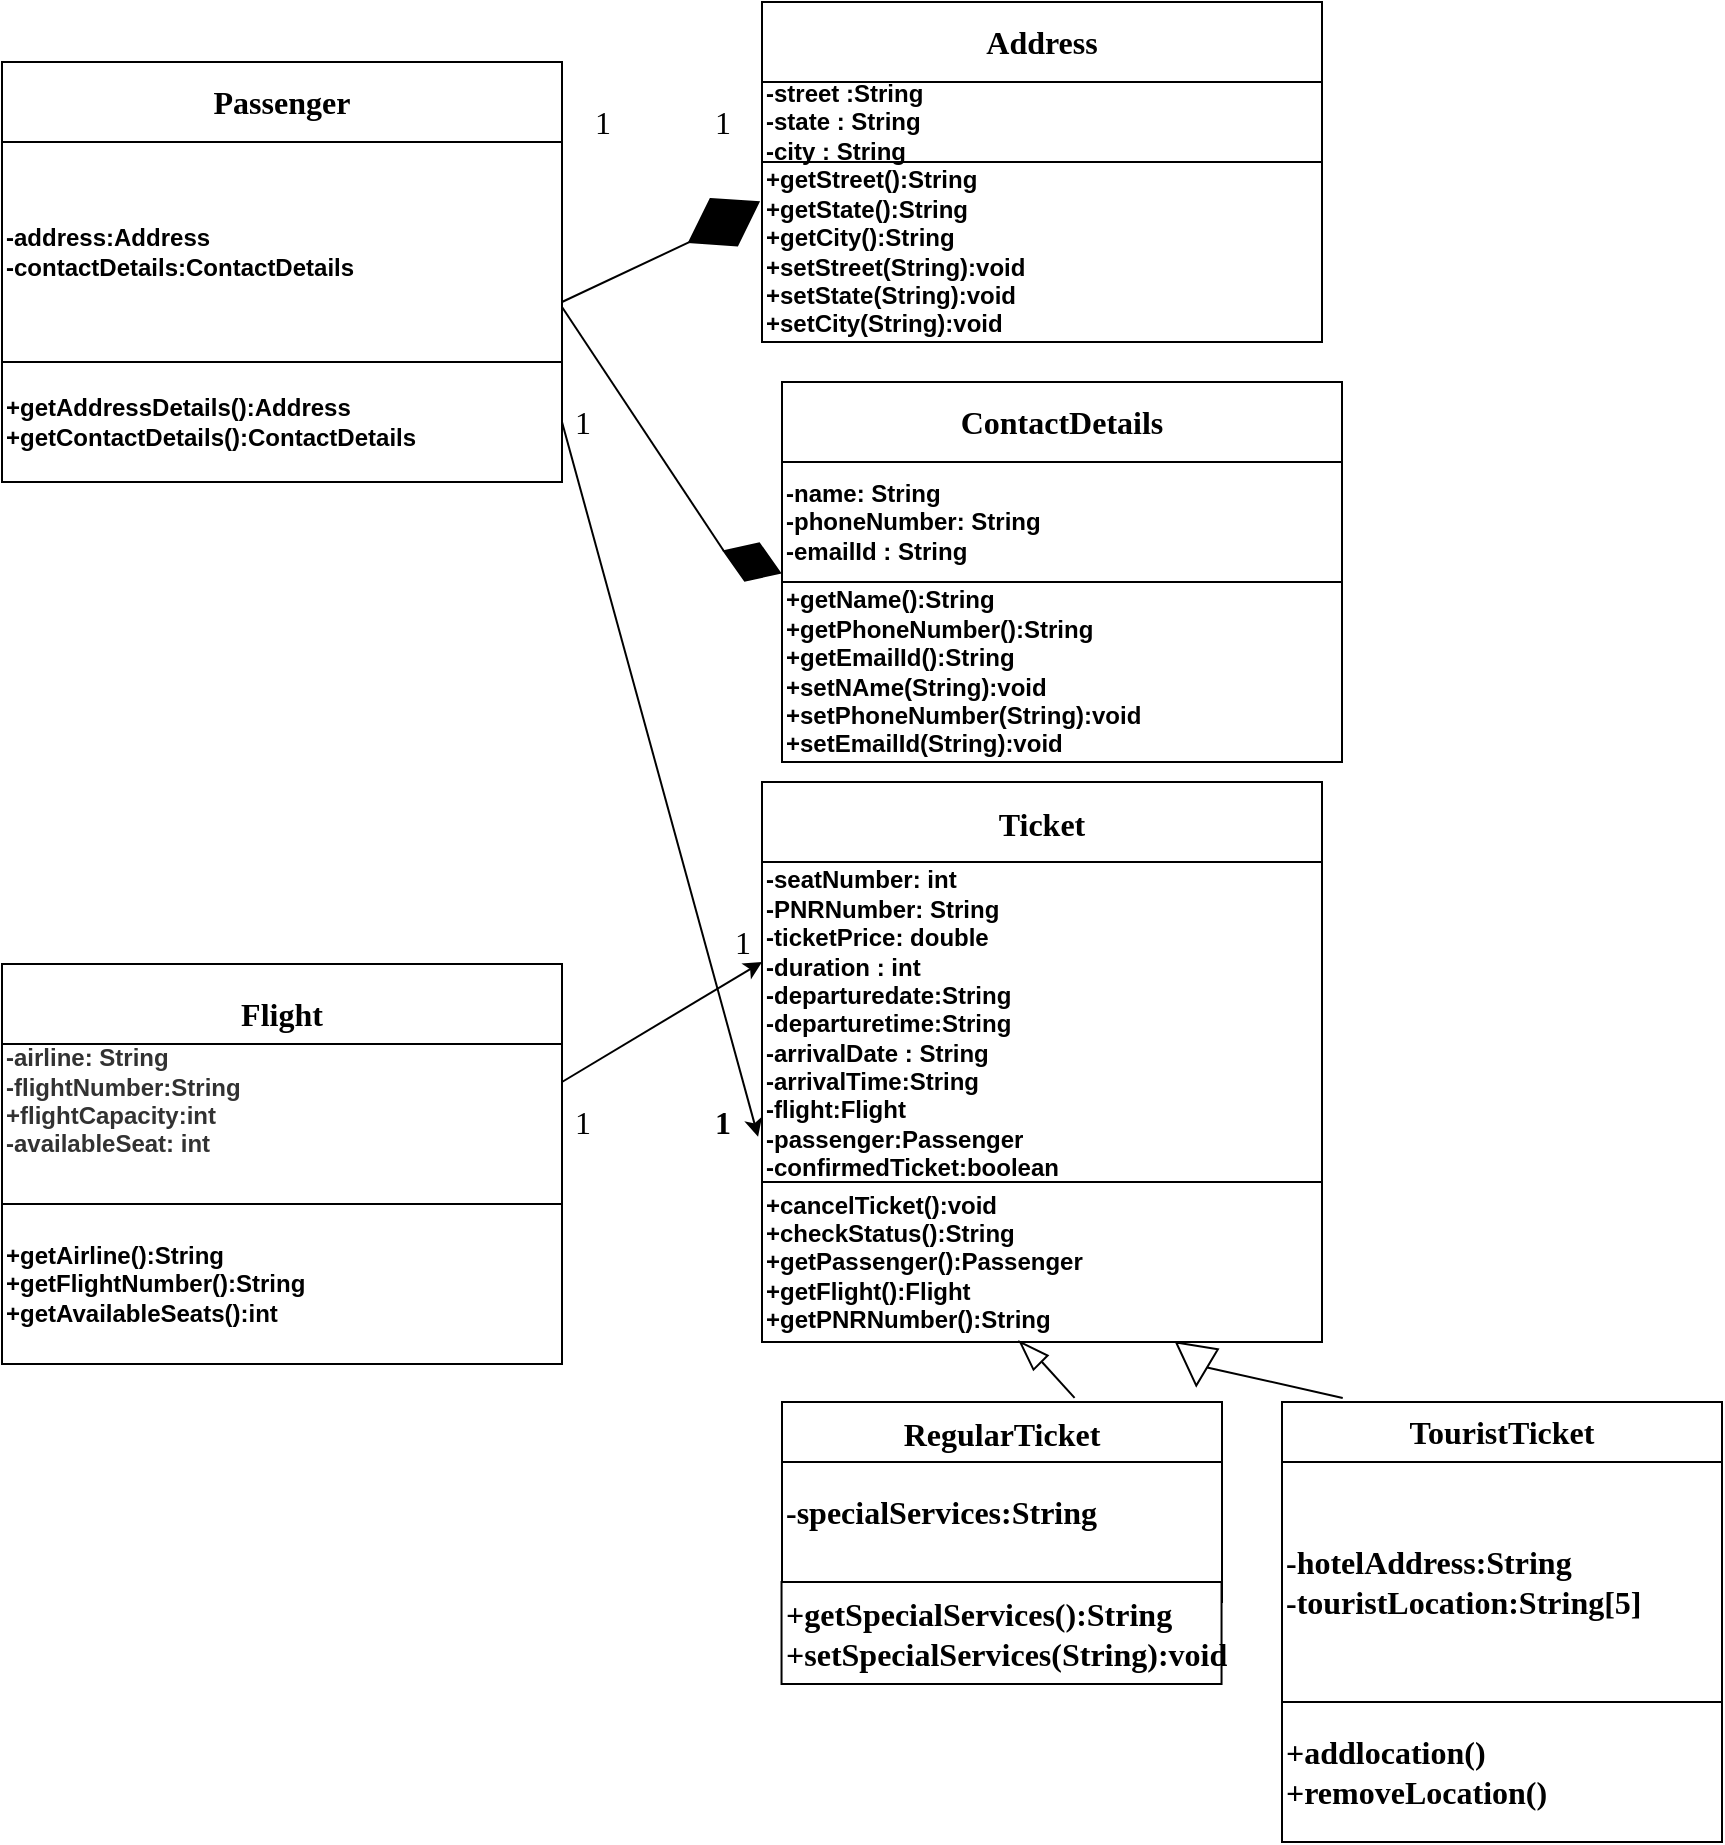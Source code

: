 <mxfile version="17.4.2" type="device"><diagram id="JRXCVrNsXkwDdnlcPveo" name="Page-1"><mxGraphModel dx="782" dy="531" grid="1" gridSize="10" guides="1" tooltips="1" connect="1" arrows="1" fold="1" page="1" pageScale="1" pageWidth="827" pageHeight="1169" math="0" shadow="0"><root><mxCell id="0"/><mxCell id="1" parent="0"/><mxCell id="om2qnvGg_al3n05p1twH-2" value="&lt;font color=&quot;#000000&quot; style=&quot;font-size: 16px&quot;&gt;Ticket&lt;/font&gt;" style="rounded=0;whiteSpace=wrap;html=1;fontFamily=Times New Roman;fontColor=#FF6666;fontStyle=1;fontSize=16;" parent="1" vertex="1"><mxGeometry x="470" y="400" width="280" height="41" as="geometry"/></mxCell><mxCell id="om2qnvGg_al3n05p1twH-18" value="" style="edgeStyle=orthogonalEdgeStyle;rounded=0;orthogonalLoop=1;jettySize=auto;html=1;fontFamily=Times New Roman;fontSize=16;fontColor=#000000;" parent="1" source="om2qnvGg_al3n05p1twH-3" target="om2qnvGg_al3n05p1twH-7" edge="1"><mxGeometry relative="1" as="geometry"/></mxCell><mxCell id="om2qnvGg_al3n05p1twH-3" value="&lt;span&gt;-seatNumber: int&lt;br&gt;&lt;/span&gt;-PNRNumber: String&lt;br&gt;&lt;span&gt;-ticketPrice: double&lt;/span&gt;&lt;br&gt;&lt;span&gt;-duration : int&lt;br&gt;&lt;/span&gt;-departuredate:String&lt;br&gt;-departuretime:String&lt;br&gt;-arrivalDate : String&lt;br&gt;-arrivalTime:String&lt;br&gt;-flight:Flight&lt;br&gt;-passenger:Passenger&lt;br&gt;-confirmedTicket:boolean" style="rounded=0;whiteSpace=wrap;html=1;fontStyle=1;align=left;" parent="1" vertex="1"><mxGeometry x="470" y="440" width="280" height="161" as="geometry"/></mxCell><mxCell id="om2qnvGg_al3n05p1twH-7" value="+cancelTicket():void&lt;br&gt;+checkStatus():String&lt;br&gt;+getPassenger():Passenger&lt;br&gt;+getFlight():Flight&lt;br&gt;+getPNRNumber():String" style="rounded=0;whiteSpace=wrap;html=1;align=left;fontStyle=1" parent="1" vertex="1"><mxGeometry x="470" y="600" width="280" height="80" as="geometry"/></mxCell><mxCell id="om2qnvGg_al3n05p1twH-9" value="&lt;font color=&quot;#000000&quot; style=&quot;font-size: 16px;&quot;&gt;Passenger&lt;/font&gt;" style="rounded=0;whiteSpace=wrap;html=1;fontFamily=Times New Roman;fontColor=#FF6666;fontStyle=1;fontSize=16;" parent="1" vertex="1"><mxGeometry x="90" y="40" width="280" height="40" as="geometry"/></mxCell><mxCell id="om2qnvGg_al3n05p1twH-10" value="-address:Address&lt;br&gt;-contactDetails:ContactDetails" style="rounded=0;whiteSpace=wrap;html=1;fontStyle=1;align=left;" parent="1" vertex="1"><mxGeometry x="90" y="80" width="280" height="110" as="geometry"/></mxCell><mxCell id="om2qnvGg_al3n05p1twH-11" value="+getAddressDetails():Address&lt;br&gt;+getContactDetails():ContactDetails" style="rounded=0;whiteSpace=wrap;html=1;align=left;fontStyle=1" parent="1" vertex="1"><mxGeometry x="90" y="190" width="280" height="60" as="geometry"/></mxCell><mxCell id="om2qnvGg_al3n05p1twH-16" style="edgeStyle=orthogonalEdgeStyle;rounded=0;orthogonalLoop=1;jettySize=auto;html=1;fontFamily=Times New Roman;fontSize=16;fontColor=#000000;" parent="1" edge="1"><mxGeometry relative="1" as="geometry"><mxPoint x="230" y="520" as="targetPoint"/><mxPoint x="230" y="520" as="sourcePoint"/></mxGeometry></mxCell><mxCell id="om2qnvGg_al3n05p1twH-15" style="edgeStyle=orthogonalEdgeStyle;rounded=0;orthogonalLoop=1;jettySize=auto;html=1;exitX=0.5;exitY=1;exitDx=0;exitDy=0;fontFamily=Times New Roman;fontSize=16;fontColor=#000000;" parent="1" edge="1"><mxGeometry relative="1" as="geometry"><mxPoint x="230" y="400" as="sourcePoint"/><mxPoint x="230" y="400" as="targetPoint"/></mxGeometry></mxCell><mxCell id="om2qnvGg_al3n05p1twH-20" value="&lt;font color=&quot;#000000&quot; style=&quot;font-size: 16px&quot;&gt;Address&lt;/font&gt;" style="rounded=0;whiteSpace=wrap;html=1;fontFamily=Times New Roman;fontColor=#FF6666;fontStyle=1;fontSize=16;" parent="1" vertex="1"><mxGeometry x="470" y="10" width="280" height="40" as="geometry"/></mxCell><mxCell id="om2qnvGg_al3n05p1twH-22" value="+getStreet():String&lt;br&gt;+getState():String&lt;br&gt;+getCity():String&lt;br&gt;+setStreet(String):void&lt;br&gt;+setState(String):void&lt;br&gt;+setCity(String):void" style="rounded=0;whiteSpace=wrap;html=1;align=left;fontStyle=1" parent="1" vertex="1"><mxGeometry x="470" y="90" width="280" height="90" as="geometry"/></mxCell><mxCell id="om2qnvGg_al3n05p1twH-23" value="&lt;font color=&quot;#000000&quot; style=&quot;font-size: 16px&quot;&gt;ContactDetails&lt;/font&gt;" style="rounded=0;whiteSpace=wrap;html=1;fontFamily=Times New Roman;fontColor=#FF6666;fontStyle=1;fontSize=16;" parent="1" vertex="1"><mxGeometry x="480" y="200" width="280" height="40" as="geometry"/></mxCell><mxCell id="om2qnvGg_al3n05p1twH-24" value="&lt;span&gt;-name: String&lt;/span&gt;&lt;br&gt;&lt;span&gt;-phoneNumber: String&lt;/span&gt;&lt;br&gt;&lt;span&gt;-emailId : String&lt;/span&gt;" style="rounded=0;whiteSpace=wrap;html=1;fontStyle=1;align=left;" parent="1" vertex="1"><mxGeometry x="480" y="240" width="280" height="60" as="geometry"/></mxCell><mxCell id="om2qnvGg_al3n05p1twH-25" value="+getName():String&lt;br&gt;+getPhoneNumber():String&lt;br&gt;+getEmailId():String&lt;br&gt;+setNAme(String):void&lt;br&gt;+setPhoneNumber(String):void&lt;br&gt;+setEmailId(String):void" style="rounded=0;whiteSpace=wrap;html=1;align=left;fontStyle=1" parent="1" vertex="1"><mxGeometry x="480" y="300" width="280" height="90" as="geometry"/></mxCell><mxCell id="om2qnvGg_al3n05p1twH-31" value="&lt;font color=&quot;#000000&quot; style=&quot;font-size: 16px&quot;&gt;Flight&lt;/font&gt;" style="rounded=0;whiteSpace=wrap;html=1;fontFamily=Times New Roman;fontColor=#FF6666;fontStyle=1;fontSize=16;" parent="1" vertex="1"><mxGeometry x="90" y="491" width="280" height="50" as="geometry"/></mxCell><mxCell id="om2qnvGg_al3n05p1twH-32" value="&lt;span&gt;-airline: String&lt;br&gt;&lt;/span&gt;-flightNumber:String&lt;br&gt;+flightCapacity:int&lt;br&gt;&lt;span&gt;-availableSeat: int&lt;/span&gt;&lt;br&gt;&lt;br&gt;&lt;span&gt;&lt;br&gt;&lt;br&gt;&lt;/span&gt;" style="rounded=0;whiteSpace=wrap;html=1;fontStyle=1;align=left;textOpacity=80;" parent="1" vertex="1"><mxGeometry x="90" y="531" width="280" height="100" as="geometry"/></mxCell><mxCell id="om2qnvGg_al3n05p1twH-33" value="+getAirline():String&lt;br&gt;+getFlightNumber():String&lt;br&gt;+getAvailableSeats():int" style="rounded=0;whiteSpace=wrap;html=1;align=left;fontStyle=1" parent="1" vertex="1"><mxGeometry x="90" y="611" width="280" height="80" as="geometry"/></mxCell><mxCell id="om2qnvGg_al3n05p1twH-34" value="&lt;b&gt;RegularTicket&lt;/b&gt;" style="rounded=0;whiteSpace=wrap;html=1;fontFamily=Times New Roman;fontSize=16;fontColor=#000000;" parent="1" vertex="1"><mxGeometry x="480" y="710" width="220" height="31" as="geometry"/></mxCell><mxCell id="om2qnvGg_al3n05p1twH-35" value="&lt;b&gt;-specialServices:String&lt;br&gt;&lt;br&gt;&lt;/b&gt;" style="rounded=0;whiteSpace=wrap;html=1;fontFamily=Times New Roman;fontSize=16;fontColor=#000000;align=left;" parent="1" vertex="1"><mxGeometry x="480" y="740" width="220" height="70" as="geometry"/></mxCell><mxCell id="om2qnvGg_al3n05p1twH-36" value="+getSpecialServices():String&lt;br&gt;+setSpecialServices(String):void" style="rounded=0;whiteSpace=wrap;html=1;fontFamily=Times New Roman;fontSize=16;fontColor=#000000;align=left;fontStyle=1" parent="1" vertex="1"><mxGeometry x="479.77" y="800" width="220" height="51" as="geometry"/></mxCell><mxCell id="om2qnvGg_al3n05p1twH-37" value="&lt;b&gt;TouristTicket&lt;/b&gt;" style="rounded=0;whiteSpace=wrap;html=1;fontFamily=Times New Roman;fontSize=16;fontColor=#000000;" parent="1" vertex="1"><mxGeometry x="730" y="710" width="220" height="30" as="geometry"/></mxCell><mxCell id="om2qnvGg_al3n05p1twH-38" value="&lt;b&gt;-hotelAddress:String&lt;br&gt;-touristLocation:String[5]&lt;/b&gt;" style="rounded=0;whiteSpace=wrap;html=1;fontFamily=Times New Roman;fontSize=16;fontColor=#000000;align=left;" parent="1" vertex="1"><mxGeometry x="730" y="740" width="220" height="120" as="geometry"/></mxCell><mxCell id="om2qnvGg_al3n05p1twH-39" value="&lt;b&gt;+addlocation()&lt;br&gt;+removeLocation()&lt;/b&gt;" style="rounded=0;whiteSpace=wrap;html=1;fontFamily=Times New Roman;fontSize=16;fontColor=#000000;align=left;" parent="1" vertex="1"><mxGeometry x="730" y="860" width="220" height="70" as="geometry"/></mxCell><mxCell id="om2qnvGg_al3n05p1twH-40" value="" style="endArrow=none;html=1;rounded=0;fontFamily=Times New Roman;fontSize=16;fontColor=#000000;entryX=0;entryY=0.5;entryDx=0;entryDy=0;" parent="1" target="om2qnvGg_al3n05p1twH-42" edge="1"><mxGeometry width="50" height="50" relative="1" as="geometry"><mxPoint x="370" y="160" as="sourcePoint"/><mxPoint x="420" y="110" as="targetPoint"/></mxGeometry></mxCell><mxCell id="om2qnvGg_al3n05p1twH-42" value="" style="rhombus;whiteSpace=wrap;html=1;align=left;rounded=0;fontStyle=1;rotation=-30;labelBackgroundColor=#000000;fillColor=#000000;" parent="1" vertex="1"><mxGeometry x="430.94" y="106.67" width="40" height="26.83" as="geometry"/></mxCell><mxCell id="om2qnvGg_al3n05p1twH-47" value="" style="endArrow=none;html=1;rounded=0;fontFamily=Times New Roman;fontSize=16;fontColor=#000000;entryX=1;entryY=0.75;entryDx=0;entryDy=0;exitX=1;exitY=0.5;exitDx=0;exitDy=0;" parent="1" source="om2qnvGg_al3n05p1twH-55" target="om2qnvGg_al3n05p1twH-10" edge="1"><mxGeometry width="50" height="50" relative="1" as="geometry"><mxPoint x="450" y="270" as="sourcePoint"/><mxPoint x="400" y="190" as="targetPoint"/><Array as="points"/></mxGeometry></mxCell><mxCell id="om2qnvGg_al3n05p1twH-55" value="" style="rhombus;whiteSpace=wrap;html=1;labelBackgroundColor=#000000;fontFamily=Times New Roman;fontSize=16;fontColor=#000000;fillColor=#000000;rotation=111;direction=south;" parent="1" vertex="1"><mxGeometry x="455" y="275" width="20" height="30" as="geometry"/></mxCell><mxCell id="om2qnvGg_al3n05p1twH-71" value="1" style="text;html=1;align=center;verticalAlign=middle;resizable=0;points=[];autosize=1;strokeColor=none;fillColor=none;fontSize=16;fontFamily=Times New Roman;fontColor=#000000;" parent="1" vertex="1"><mxGeometry x="380" y="60" width="20" height="20" as="geometry"/></mxCell><mxCell id="om2qnvGg_al3n05p1twH-73" value="1" style="text;html=1;align=center;verticalAlign=middle;resizable=0;points=[];autosize=1;strokeColor=none;fillColor=none;fontSize=16;fontFamily=Times New Roman;fontColor=#000000;" parent="1" vertex="1"><mxGeometry x="440" y="60" width="20" height="20" as="geometry"/></mxCell><mxCell id="om2qnvGg_al3n05p1twH-76" value="" style="endArrow=none;html=1;rounded=0;fontFamily=Times New Roman;fontSize=16;fontColor=#000000;startArrow=none;" parent="1" source="om2qnvGg_al3n05p1twH-21" edge="1"><mxGeometry width="50" height="50" relative="1" as="geometry"><mxPoint x="610" y="140" as="sourcePoint"/><mxPoint x="660" y="90" as="targetPoint"/></mxGeometry></mxCell><mxCell id="om2qnvGg_al3n05p1twH-21" value="&lt;span&gt;-street :String&lt;/span&gt;&lt;br&gt;&lt;span&gt;-state : String&lt;/span&gt;&lt;br&gt;&lt;span&gt;-city : String&lt;/span&gt;" style="rounded=0;whiteSpace=wrap;html=1;fontStyle=1;align=left;" parent="1" vertex="1"><mxGeometry x="470" y="50" width="280" height="40" as="geometry"/></mxCell><mxCell id="om2qnvGg_al3n05p1twH-80" value="&lt;b&gt;1&lt;/b&gt;" style="text;html=1;align=center;verticalAlign=middle;resizable=0;points=[];autosize=1;strokeColor=none;fillColor=none;fontSize=16;fontFamily=Times New Roman;fontColor=#000000;" parent="1" vertex="1"><mxGeometry x="440" y="560" width="20" height="20" as="geometry"/></mxCell><mxCell id="om2qnvGg_al3n05p1twH-81" value="" style="triangle;whiteSpace=wrap;html=1;labelBackgroundColor=#FFFFFF;fontFamily=Times New Roman;fontSize=16;fontColor=#000000;fillColor=#FFFFFF;rotation=-135;" parent="1" vertex="1"><mxGeometry x="597.01" y="680.2" width="14.39" height="10" as="geometry"/></mxCell><mxCell id="om2qnvGg_al3n05p1twH-84" value="" style="triangle;whiteSpace=wrap;html=1;labelBackgroundColor=#FFFFFF;fontFamily=Times New Roman;fontSize=16;fontColor=#000000;fillColor=#FFFFFF;rotation=-25;" parent="1" vertex="1"><mxGeometry x="681.3" y="675.43" width="17.47" height="23.77" as="geometry"/></mxCell><mxCell id="om2qnvGg_al3n05p1twH-86" value="" style="endArrow=none;html=1;rounded=0;fontFamily=Times New Roman;fontSize=16;fontColor=#000000;exitX=0.665;exitY=-0.067;exitDx=0;exitDy=0;exitPerimeter=0;" parent="1" source="om2qnvGg_al3n05p1twH-34" edge="1"><mxGeometry width="50" height="50" relative="1" as="geometry"><mxPoint x="630" y="700" as="sourcePoint"/><mxPoint x="610" y="690" as="targetPoint"/></mxGeometry></mxCell><mxCell id="om2qnvGg_al3n05p1twH-87" value="" style="endArrow=none;html=1;rounded=0;fontFamily=Times New Roman;fontSize=16;fontColor=#000000;exitX=0.138;exitY=-0.067;exitDx=0;exitDy=0;exitPerimeter=0;entryX=0.5;entryY=1;entryDx=0;entryDy=0;" parent="1" source="om2qnvGg_al3n05p1twH-37" target="om2qnvGg_al3n05p1twH-84" edge="1"><mxGeometry width="50" height="50" relative="1" as="geometry"><mxPoint x="760" y="700" as="sourcePoint"/><mxPoint x="710" y="680" as="targetPoint"/></mxGeometry></mxCell><mxCell id="L6qDWyS0EUsaBx0lOby_-3" value="" style="endArrow=classic;html=1;rounded=0;exitX=1;exitY=0.19;exitDx=0;exitDy=0;exitPerimeter=0;" parent="1" source="om2qnvGg_al3n05p1twH-32" edge="1"><mxGeometry width="50" height="50" relative="1" as="geometry"><mxPoint x="450" y="500" as="sourcePoint"/><mxPoint x="470" y="490" as="targetPoint"/></mxGeometry></mxCell><mxCell id="L6qDWyS0EUsaBx0lOby_-4" value="" style="endArrow=classic;html=1;rounded=0;exitX=1;exitY=0.5;exitDx=0;exitDy=0;entryX=-0.007;entryY=0.853;entryDx=0;entryDy=0;entryPerimeter=0;" parent="1" source="om2qnvGg_al3n05p1twH-11" target="om2qnvGg_al3n05p1twH-3" edge="1"><mxGeometry width="50" height="50" relative="1" as="geometry"><mxPoint x="450" y="300" as="sourcePoint"/><mxPoint x="500" y="250" as="targetPoint"/></mxGeometry></mxCell><mxCell id="AeyRz9fzZRWC9Bz0HG4n-4" value="1" style="text;html=1;align=center;verticalAlign=middle;resizable=0;points=[];autosize=1;strokeColor=none;fillColor=none;fontSize=16;fontFamily=Times New Roman;fontColor=#000000;" parent="1" vertex="1"><mxGeometry x="370" y="210" width="20" height="20" as="geometry"/></mxCell><mxCell id="AeyRz9fzZRWC9Bz0HG4n-5" value="1" style="text;html=1;align=center;verticalAlign=middle;resizable=0;points=[];autosize=1;strokeColor=none;fillColor=none;fontSize=16;fontFamily=Times New Roman;fontColor=#000000;" parent="1" vertex="1"><mxGeometry x="370" y="560" width="20" height="20" as="geometry"/></mxCell><mxCell id="AeyRz9fzZRWC9Bz0HG4n-6" value="1" style="text;html=1;align=center;verticalAlign=middle;resizable=0;points=[];autosize=1;strokeColor=none;fillColor=none;fontSize=16;fontFamily=Times New Roman;fontColor=#000000;" parent="1" vertex="1"><mxGeometry x="450" y="470" width="20" height="20" as="geometry"/></mxCell></root></mxGraphModel></diagram></mxfile>